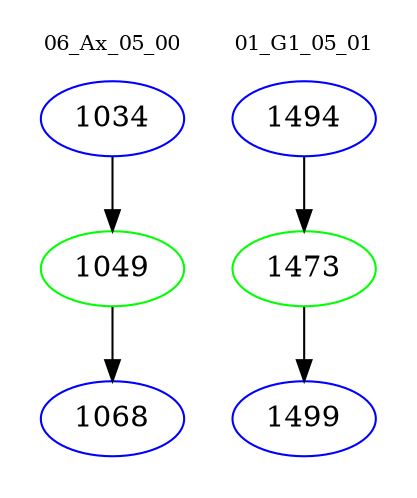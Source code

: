digraph{
subgraph cluster_0 {
color = white
label = "06_Ax_05_00";
fontsize=10;
T0_1034 [label="1034", color="blue"]
T0_1034 -> T0_1049 [color="black"]
T0_1049 [label="1049", color="green"]
T0_1049 -> T0_1068 [color="black"]
T0_1068 [label="1068", color="blue"]
}
subgraph cluster_1 {
color = white
label = "01_G1_05_01";
fontsize=10;
T1_1494 [label="1494", color="blue"]
T1_1494 -> T1_1473 [color="black"]
T1_1473 [label="1473", color="green"]
T1_1473 -> T1_1499 [color="black"]
T1_1499 [label="1499", color="blue"]
}
}
